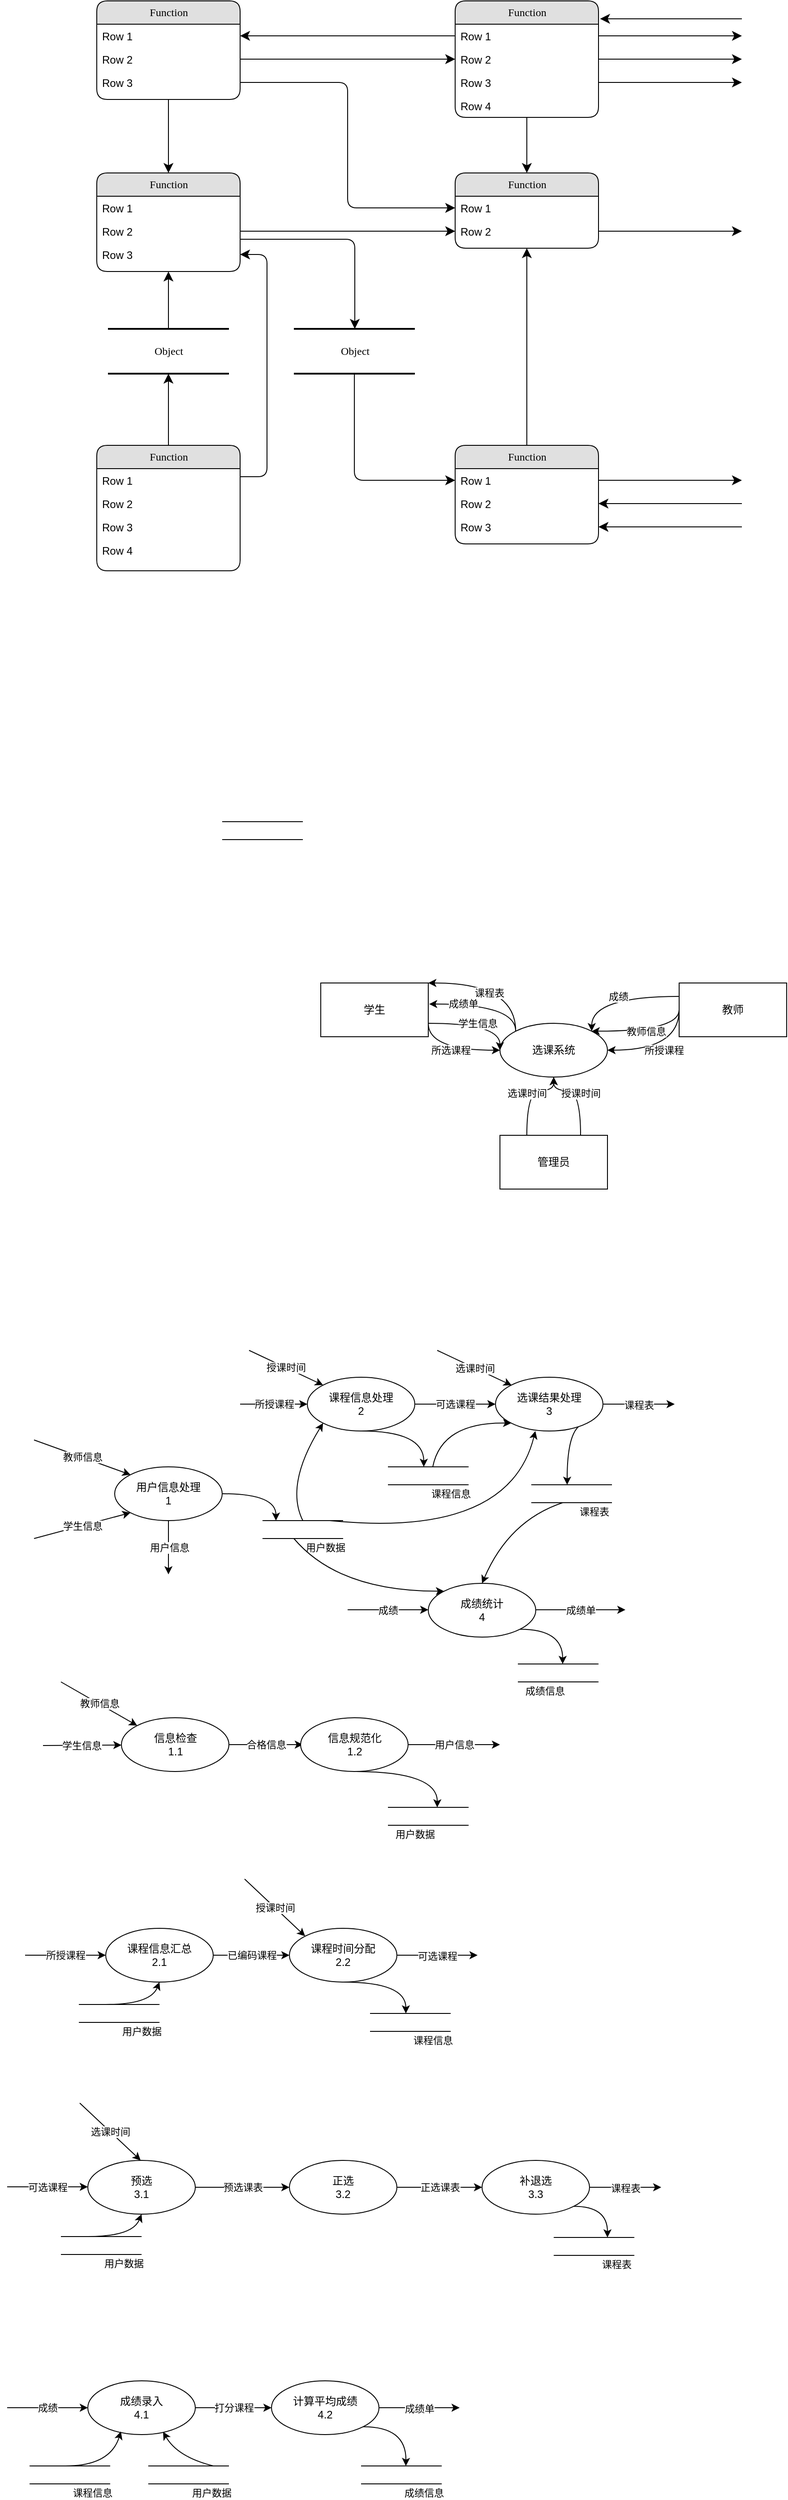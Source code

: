 <mxfile version="21.0.6" type="github">
  <diagram name="Page-1" id="b520641d-4fe3-3701-9064-5fc419738815">
    <mxGraphModel dx="1014" dy="684" grid="1" gridSize="10" guides="1" tooltips="1" connect="1" arrows="1" fold="1" page="1" pageScale="1" pageWidth="1100" pageHeight="850" background="none" math="0" shadow="0">
      <root>
        <mxCell id="0" />
        <mxCell id="1" parent="0" />
        <mxCell id="2debaab0fafb2da2-10" value="Object" style="html=1;rounded=0;shadow=0;comic=0;labelBackgroundColor=none;strokeWidth=2;fontFamily=Verdana;fontSize=12;align=center;shape=mxgraph.ios7ui.horLines;" parent="1" vertex="1">
          <mxGeometry x="172.5" y="440" width="135" height="50" as="geometry" />
        </mxCell>
        <mxCell id="21ea969265ad0168-6" value="Function" style="swimlane;html=1;fontStyle=0;childLayout=stackLayout;horizontal=1;startSize=26;fillColor=#e0e0e0;horizontalStack=0;resizeParent=1;resizeLast=0;collapsible=1;marginBottom=0;swimlaneFillColor=#ffffff;align=center;rounded=1;shadow=0;comic=0;labelBackgroundColor=none;strokeWidth=1;fontFamily=Verdana;fontSize=12" parent="1" vertex="1">
          <mxGeometry x="160" y="74" width="160" height="110" as="geometry" />
        </mxCell>
        <mxCell id="21ea969265ad0168-7" value="Row 1" style="text;html=1;strokeColor=none;fillColor=none;spacingLeft=4;spacingRight=4;whiteSpace=wrap;overflow=hidden;rotatable=0;points=[[0,0.5],[1,0.5]];portConstraint=eastwest;" parent="21ea969265ad0168-6" vertex="1">
          <mxGeometry y="26" width="160" height="26" as="geometry" />
        </mxCell>
        <mxCell id="21ea969265ad0168-8" value="Row 2" style="text;html=1;strokeColor=none;fillColor=none;spacingLeft=4;spacingRight=4;whiteSpace=wrap;overflow=hidden;rotatable=0;points=[[0,0.5],[1,0.5]];portConstraint=eastwest;" parent="21ea969265ad0168-6" vertex="1">
          <mxGeometry y="52" width="160" height="26" as="geometry" />
        </mxCell>
        <mxCell id="21ea969265ad0168-9" value="Row 3" style="text;html=1;strokeColor=none;fillColor=none;spacingLeft=4;spacingRight=4;whiteSpace=wrap;overflow=hidden;rotatable=0;points=[[0,0.5],[1,0.5]];portConstraint=eastwest;" parent="21ea969265ad0168-6" vertex="1">
          <mxGeometry y="78" width="160" height="26" as="geometry" />
        </mxCell>
        <mxCell id="21ea969265ad0168-10" value="Function" style="swimlane;html=1;fontStyle=0;childLayout=stackLayout;horizontal=1;startSize=26;fillColor=#e0e0e0;horizontalStack=0;resizeParent=1;resizeLast=0;collapsible=1;marginBottom=0;swimlaneFillColor=#ffffff;align=center;rounded=1;shadow=0;comic=0;labelBackgroundColor=none;strokeWidth=1;fontFamily=Verdana;fontSize=12" parent="1" vertex="1">
          <mxGeometry x="560" y="74" width="160" height="130" as="geometry" />
        </mxCell>
        <mxCell id="21ea969265ad0168-11" value="Row 1" style="text;html=1;strokeColor=none;fillColor=none;spacingLeft=4;spacingRight=4;whiteSpace=wrap;overflow=hidden;rotatable=0;points=[[0,0.5],[1,0.5]];portConstraint=eastwest;" parent="21ea969265ad0168-10" vertex="1">
          <mxGeometry y="26" width="160" height="26" as="geometry" />
        </mxCell>
        <mxCell id="21ea969265ad0168-12" value="Row 2" style="text;html=1;strokeColor=none;fillColor=none;spacingLeft=4;spacingRight=4;whiteSpace=wrap;overflow=hidden;rotatable=0;points=[[0,0.5],[1,0.5]];portConstraint=eastwest;" parent="21ea969265ad0168-10" vertex="1">
          <mxGeometry y="52" width="160" height="26" as="geometry" />
        </mxCell>
        <mxCell id="21ea969265ad0168-52" value="Row 3" style="text;html=1;strokeColor=none;fillColor=none;spacingLeft=4;spacingRight=4;whiteSpace=wrap;overflow=hidden;rotatable=0;points=[[0,0.5],[1,0.5]];portConstraint=eastwest;" parent="21ea969265ad0168-10" vertex="1">
          <mxGeometry y="78" width="160" height="26" as="geometry" />
        </mxCell>
        <mxCell id="21ea969265ad0168-13" value="Row 4" style="text;html=1;strokeColor=none;fillColor=none;spacingLeft=4;spacingRight=4;whiteSpace=wrap;overflow=hidden;rotatable=0;points=[[0,0.5],[1,0.5]];portConstraint=eastwest;" parent="21ea969265ad0168-10" vertex="1">
          <mxGeometry y="104" width="160" height="26" as="geometry" />
        </mxCell>
        <mxCell id="21ea969265ad0168-14" value="Function" style="swimlane;html=1;fontStyle=0;childLayout=stackLayout;horizontal=1;startSize=26;fillColor=#e0e0e0;horizontalStack=0;resizeParent=1;resizeLast=0;collapsible=1;marginBottom=0;swimlaneFillColor=#ffffff;align=center;rounded=1;shadow=0;comic=0;labelBackgroundColor=none;strokeWidth=1;fontFamily=Verdana;fontSize=12" parent="1" vertex="1">
          <mxGeometry x="160" y="266" width="160" height="110" as="geometry" />
        </mxCell>
        <mxCell id="21ea969265ad0168-15" value="Row 1" style="text;html=1;strokeColor=none;fillColor=none;spacingLeft=4;spacingRight=4;whiteSpace=wrap;overflow=hidden;rotatable=0;points=[[0,0.5],[1,0.5]];portConstraint=eastwest;" parent="21ea969265ad0168-14" vertex="1">
          <mxGeometry y="26" width="160" height="26" as="geometry" />
        </mxCell>
        <mxCell id="21ea969265ad0168-16" value="Row 2" style="text;html=1;strokeColor=none;fillColor=none;spacingLeft=4;spacingRight=4;whiteSpace=wrap;overflow=hidden;rotatable=0;points=[[0,0.5],[1,0.5]];portConstraint=eastwest;" parent="21ea969265ad0168-14" vertex="1">
          <mxGeometry y="52" width="160" height="26" as="geometry" />
        </mxCell>
        <mxCell id="21ea969265ad0168-17" value="Row 3" style="text;html=1;strokeColor=none;fillColor=none;spacingLeft=4;spacingRight=4;whiteSpace=wrap;overflow=hidden;rotatable=0;points=[[0,0.5],[1,0.5]];portConstraint=eastwest;" parent="21ea969265ad0168-14" vertex="1">
          <mxGeometry y="78" width="160" height="26" as="geometry" />
        </mxCell>
        <mxCell id="21ea969265ad0168-18" value="Function" style="swimlane;html=1;fontStyle=0;childLayout=stackLayout;horizontal=1;startSize=26;fillColor=#e0e0e0;horizontalStack=0;resizeParent=1;resizeLast=0;collapsible=1;marginBottom=0;swimlaneFillColor=#ffffff;align=center;rounded=1;shadow=0;comic=0;labelBackgroundColor=none;strokeWidth=1;fontFamily=Verdana;fontSize=12" parent="1" vertex="1">
          <mxGeometry x="160" y="570" width="160" height="140" as="geometry" />
        </mxCell>
        <mxCell id="21ea969265ad0168-19" value="Row 1" style="text;html=1;strokeColor=none;fillColor=none;spacingLeft=4;spacingRight=4;whiteSpace=wrap;overflow=hidden;rotatable=0;points=[[0,0.5],[1,0.5]];portConstraint=eastwest;" parent="21ea969265ad0168-18" vertex="1">
          <mxGeometry y="26" width="160" height="26" as="geometry" />
        </mxCell>
        <mxCell id="21ea969265ad0168-20" value="Row 2" style="text;html=1;strokeColor=none;fillColor=none;spacingLeft=4;spacingRight=4;whiteSpace=wrap;overflow=hidden;rotatable=0;points=[[0,0.5],[1,0.5]];portConstraint=eastwest;" parent="21ea969265ad0168-18" vertex="1">
          <mxGeometry y="52" width="160" height="26" as="geometry" />
        </mxCell>
        <mxCell id="21ea969265ad0168-51" value="Row 3" style="text;html=1;strokeColor=none;fillColor=none;spacingLeft=4;spacingRight=4;whiteSpace=wrap;overflow=hidden;rotatable=0;points=[[0,0.5],[1,0.5]];portConstraint=eastwest;" parent="21ea969265ad0168-18" vertex="1">
          <mxGeometry y="78" width="160" height="26" as="geometry" />
        </mxCell>
        <mxCell id="21ea969265ad0168-21" value="Row 4" style="text;html=1;strokeColor=none;fillColor=none;spacingLeft=4;spacingRight=4;whiteSpace=wrap;overflow=hidden;rotatable=0;points=[[0,0.5],[1,0.5]];portConstraint=eastwest;" parent="21ea969265ad0168-18" vertex="1">
          <mxGeometry y="104" width="160" height="26" as="geometry" />
        </mxCell>
        <mxCell id="21ea969265ad0168-22" value="Function" style="swimlane;html=1;fontStyle=0;childLayout=stackLayout;horizontal=1;startSize=26;fillColor=#e0e0e0;horizontalStack=0;resizeParent=1;resizeLast=0;collapsible=1;marginBottom=0;swimlaneFillColor=#ffffff;align=center;rounded=1;shadow=0;comic=0;labelBackgroundColor=none;strokeWidth=1;fontFamily=Verdana;fontSize=12" parent="1" vertex="1">
          <mxGeometry x="560" y="266" width="160" height="84" as="geometry" />
        </mxCell>
        <mxCell id="21ea969265ad0168-23" value="Row 1" style="text;html=1;strokeColor=none;fillColor=none;spacingLeft=4;spacingRight=4;whiteSpace=wrap;overflow=hidden;rotatable=0;points=[[0,0.5],[1,0.5]];portConstraint=eastwest;" parent="21ea969265ad0168-22" vertex="1">
          <mxGeometry y="26" width="160" height="26" as="geometry" />
        </mxCell>
        <mxCell id="21ea969265ad0168-24" value="Row 2" style="text;html=1;strokeColor=none;fillColor=none;spacingLeft=4;spacingRight=4;whiteSpace=wrap;overflow=hidden;rotatable=0;points=[[0,0.5],[1,0.5]];portConstraint=eastwest;" parent="21ea969265ad0168-22" vertex="1">
          <mxGeometry y="52" width="160" height="26" as="geometry" />
        </mxCell>
        <mxCell id="21ea969265ad0168-26" value="Function" style="swimlane;html=1;fontStyle=0;childLayout=stackLayout;horizontal=1;startSize=26;fillColor=#e0e0e0;horizontalStack=0;resizeParent=1;resizeLast=0;collapsible=1;marginBottom=0;swimlaneFillColor=#ffffff;align=center;rounded=1;shadow=0;comic=0;labelBackgroundColor=none;strokeWidth=1;fontFamily=Verdana;fontSize=12" parent="1" vertex="1">
          <mxGeometry x="560" y="570" width="160" height="110" as="geometry" />
        </mxCell>
        <mxCell id="21ea969265ad0168-27" value="Row 1" style="text;html=1;strokeColor=none;fillColor=none;spacingLeft=4;spacingRight=4;whiteSpace=wrap;overflow=hidden;rotatable=0;points=[[0,0.5],[1,0.5]];portConstraint=eastwest;" parent="21ea969265ad0168-26" vertex="1">
          <mxGeometry y="26" width="160" height="26" as="geometry" />
        </mxCell>
        <mxCell id="21ea969265ad0168-28" value="Row 2" style="text;html=1;strokeColor=none;fillColor=none;spacingLeft=4;spacingRight=4;whiteSpace=wrap;overflow=hidden;rotatable=0;points=[[0,0.5],[1,0.5]];portConstraint=eastwest;" parent="21ea969265ad0168-26" vertex="1">
          <mxGeometry y="52" width="160" height="26" as="geometry" />
        </mxCell>
        <mxCell id="21ea969265ad0168-29" value="Row 3" style="text;html=1;strokeColor=none;fillColor=none;spacingLeft=4;spacingRight=4;whiteSpace=wrap;overflow=hidden;rotatable=0;points=[[0,0.5],[1,0.5]];portConstraint=eastwest;" parent="21ea969265ad0168-26" vertex="1">
          <mxGeometry y="78" width="160" height="26" as="geometry" />
        </mxCell>
        <mxCell id="21ea969265ad0168-30" value="Object" style="html=1;rounded=0;shadow=0;comic=0;labelBackgroundColor=none;strokeWidth=2;fontFamily=Verdana;fontSize=12;align=center;shape=mxgraph.ios7ui.horLines;" parent="1" vertex="1">
          <mxGeometry x="380" y="440" width="135" height="50" as="geometry" />
        </mxCell>
        <mxCell id="21ea969265ad0168-31" style="edgeStyle=none;html=1;labelBackgroundColor=none;startFill=0;startSize=8;endFill=1;endSize=8;fontFamily=Verdana;fontSize=12;" parent="1" source="21ea969265ad0168-18" target="2debaab0fafb2da2-10" edge="1">
          <mxGeometry relative="1" as="geometry" />
        </mxCell>
        <mxCell id="21ea969265ad0168-32" style="edgeStyle=none;html=1;labelBackgroundColor=none;startFill=0;startSize=8;endFill=1;endSize=8;fontFamily=Verdana;fontSize=12;" parent="1" source="2debaab0fafb2da2-10" target="21ea969265ad0168-14" edge="1">
          <mxGeometry relative="1" as="geometry" />
        </mxCell>
        <mxCell id="21ea969265ad0168-33" style="edgeStyle=orthogonalEdgeStyle;html=1;labelBackgroundColor=none;startFill=0;startSize=8;endFill=1;endSize=8;fontFamily=Verdana;fontSize=12;exitX=1;exitY=0.25;entryX=1;entryY=0.5;" parent="1" source="21ea969265ad0168-18" target="21ea969265ad0168-17" edge="1">
          <mxGeometry relative="1" as="geometry">
            <Array as="points">
              <mxPoint x="350" y="605" />
              <mxPoint x="350" y="357" />
            </Array>
          </mxGeometry>
        </mxCell>
        <mxCell id="21ea969265ad0168-34" value="" style="edgeStyle=orthogonalEdgeStyle;html=1;labelBackgroundColor=none;startFill=0;startSize=8;endFill=1;endSize=8;fontFamily=Verdana;fontSize=12;" parent="1" source="21ea969265ad0168-30" target="21ea969265ad0168-27" edge="1">
          <mxGeometry x="-0.134" y="32" relative="1" as="geometry">
            <mxPoint as="offset" />
          </mxGeometry>
        </mxCell>
        <mxCell id="21ea969265ad0168-35" style="edgeStyle=orthogonalEdgeStyle;html=1;labelBackgroundColor=none;startFill=0;startSize=8;endFill=1;endSize=8;fontFamily=Verdana;fontSize=12;" parent="1" source="21ea969265ad0168-14" target="21ea969265ad0168-30" edge="1">
          <mxGeometry relative="1" as="geometry">
            <Array as="points">
              <mxPoint x="448" y="340" />
            </Array>
          </mxGeometry>
        </mxCell>
        <mxCell id="21ea969265ad0168-36" style="edgeStyle=orthogonalEdgeStyle;html=1;labelBackgroundColor=none;startFill=0;startSize=8;endFill=1;endSize=8;fontFamily=Verdana;fontSize=12;" parent="1" source="21ea969265ad0168-6" target="21ea969265ad0168-14" edge="1">
          <mxGeometry relative="1" as="geometry" />
        </mxCell>
        <mxCell id="21ea969265ad0168-37" style="edgeStyle=orthogonalEdgeStyle;html=1;labelBackgroundColor=none;startFill=0;startSize=8;endFill=1;endSize=8;fontFamily=Verdana;fontSize=12;" parent="1" source="21ea969265ad0168-26" target="21ea969265ad0168-22" edge="1">
          <mxGeometry relative="1" as="geometry" />
        </mxCell>
        <mxCell id="21ea969265ad0168-38" style="edgeStyle=orthogonalEdgeStyle;html=1;labelBackgroundColor=none;startFill=0;startSize=8;endFill=1;endSize=8;fontFamily=Verdana;fontSize=12;" parent="1" source="21ea969265ad0168-10" target="21ea969265ad0168-22" edge="1">
          <mxGeometry relative="1" as="geometry" />
        </mxCell>
        <mxCell id="21ea969265ad0168-39" style="edgeStyle=orthogonalEdgeStyle;html=1;entryX=0;entryY=0.5;labelBackgroundColor=none;startFill=0;startSize=8;endFill=1;endSize=8;fontFamily=Verdana;fontSize=12;exitX=1;exitY=0.5;" parent="1" source="21ea969265ad0168-8" target="21ea969265ad0168-12" edge="1">
          <mxGeometry relative="1" as="geometry">
            <Array as="points" />
          </mxGeometry>
        </mxCell>
        <mxCell id="21ea969265ad0168-40" style="edgeStyle=orthogonalEdgeStyle;html=1;exitX=0;exitY=0.5;entryX=1;entryY=0.5;labelBackgroundColor=none;startFill=0;startSize=8;endFill=1;endSize=8;fontFamily=Verdana;fontSize=12;" parent="1" source="21ea969265ad0168-11" target="21ea969265ad0168-7" edge="1">
          <mxGeometry relative="1" as="geometry" />
        </mxCell>
        <mxCell id="21ea969265ad0168-41" style="edgeStyle=orthogonalEdgeStyle;html=1;exitX=1;exitY=0.5;entryX=0;entryY=0.5;labelBackgroundColor=none;startFill=0;startSize=8;endFill=1;endSize=8;fontFamily=Verdana;fontSize=12;" parent="1" source="21ea969265ad0168-9" target="21ea969265ad0168-23" edge="1">
          <mxGeometry relative="1" as="geometry" />
        </mxCell>
        <mxCell id="21ea969265ad0168-42" style="edgeStyle=orthogonalEdgeStyle;html=1;exitX=1;exitY=0.5;entryX=0;entryY=0.5;labelBackgroundColor=none;startFill=0;startSize=8;endFill=1;endSize=8;fontFamily=Verdana;fontSize=12;" parent="1" source="21ea969265ad0168-16" target="21ea969265ad0168-24" edge="1">
          <mxGeometry relative="1" as="geometry">
            <Array as="points" />
          </mxGeometry>
        </mxCell>
        <mxCell id="21ea969265ad0168-43" style="edgeStyle=orthogonalEdgeStyle;html=1;labelBackgroundColor=none;startFill=0;startSize=8;endFill=1;endSize=8;fontFamily=Verdana;fontSize=12;" parent="1" source="21ea969265ad0168-24" edge="1">
          <mxGeometry relative="1" as="geometry">
            <mxPoint x="880" y="331" as="targetPoint" />
          </mxGeometry>
        </mxCell>
        <mxCell id="21ea969265ad0168-44" style="edgeStyle=orthogonalEdgeStyle;html=1;exitX=1;exitY=0.5;labelBackgroundColor=none;startFill=0;startSize=8;endFill=1;endSize=8;fontFamily=Verdana;fontSize=12;" parent="1" source="21ea969265ad0168-27" edge="1">
          <mxGeometry relative="1" as="geometry">
            <mxPoint x="880" y="609" as="targetPoint" />
          </mxGeometry>
        </mxCell>
        <mxCell id="21ea969265ad0168-45" style="edgeStyle=orthogonalEdgeStyle;html=1;labelBackgroundColor=none;startFill=0;startSize=8;endFill=1;endSize=8;fontFamily=Verdana;fontSize=12;entryX=1;entryY=0.5;" parent="1" target="21ea969265ad0168-28" edge="1">
          <mxGeometry relative="1" as="geometry">
            <mxPoint x="890" y="619" as="targetPoint" />
            <mxPoint x="880" y="635" as="sourcePoint" />
            <Array as="points">
              <mxPoint x="880" y="635" />
            </Array>
          </mxGeometry>
        </mxCell>
        <mxCell id="21ea969265ad0168-46" style="edgeStyle=orthogonalEdgeStyle;html=1;labelBackgroundColor=none;startFill=0;startSize=8;endFill=1;endSize=8;fontFamily=Verdana;fontSize=12;entryX=1;entryY=0.5;" parent="1" target="21ea969265ad0168-29" edge="1">
          <mxGeometry relative="1" as="geometry">
            <mxPoint x="730.19" y="645.095" as="targetPoint" />
            <mxPoint x="880" y="661" as="sourcePoint" />
            <Array as="points">
              <mxPoint x="800" y="661" />
              <mxPoint x="800" y="661" />
            </Array>
          </mxGeometry>
        </mxCell>
        <mxCell id="21ea969265ad0168-47" style="edgeStyle=orthogonalEdgeStyle;html=1;exitX=1;exitY=0.5;labelBackgroundColor=none;startFill=0;startSize=8;endFill=1;endSize=8;fontFamily=Verdana;fontSize=12;" parent="1" source="21ea969265ad0168-11" edge="1">
          <mxGeometry relative="1" as="geometry">
            <mxPoint x="880" y="113" as="targetPoint" />
          </mxGeometry>
        </mxCell>
        <mxCell id="21ea969265ad0168-48" style="edgeStyle=orthogonalEdgeStyle;html=1;exitX=1;exitY=0.5;labelBackgroundColor=none;startFill=0;startSize=8;endFill=1;endSize=8;fontFamily=Verdana;fontSize=12;" parent="1" source="21ea969265ad0168-12" edge="1">
          <mxGeometry relative="1" as="geometry">
            <mxPoint x="880" y="139" as="targetPoint" />
          </mxGeometry>
        </mxCell>
        <mxCell id="21ea969265ad0168-49" style="edgeStyle=orthogonalEdgeStyle;html=1;exitX=1;exitY=0.5;labelBackgroundColor=none;startFill=0;startSize=8;endFill=1;endSize=8;fontFamily=Verdana;fontSize=12;" parent="1" source="21ea969265ad0168-52" edge="1">
          <mxGeometry relative="1" as="geometry">
            <mxPoint x="880" y="165" as="targetPoint" />
            <Array as="points" />
          </mxGeometry>
        </mxCell>
        <mxCell id="21ea969265ad0168-50" style="edgeStyle=elbowEdgeStyle;html=1;labelBackgroundColor=none;startFill=0;startSize=8;endFill=1;endSize=8;fontFamily=Verdana;fontSize=12;elbow=vertical;entryX=1.011;entryY=0.152;entryPerimeter=0;" parent="1" target="21ea969265ad0168-10" edge="1">
          <mxGeometry relative="1" as="geometry">
            <mxPoint x="740" y="89" as="targetPoint" />
            <mxPoint x="880" y="94" as="sourcePoint" />
            <Array as="points">
              <mxPoint x="810" y="94" />
            </Array>
          </mxGeometry>
        </mxCell>
        <mxCell id="RnXoLSFv5eLRuYZo5d7v-13" style="edgeStyle=orthogonalEdgeStyle;orthogonalLoop=1;jettySize=auto;html=1;exitX=0;exitY=0;exitDx=0;exitDy=0;entryX=1.008;entryY=0.392;entryDx=0;entryDy=0;entryPerimeter=0;curved=1;" parent="1" source="RnXoLSFv5eLRuYZo5d7v-1" target="RnXoLSFv5eLRuYZo5d7v-2" edge="1">
          <mxGeometry relative="1" as="geometry">
            <Array as="points">
              <mxPoint x="628" y="1194" />
            </Array>
          </mxGeometry>
        </mxCell>
        <mxCell id="RnXoLSFv5eLRuYZo5d7v-17" value="成绩单" style="edgeLabel;html=1;align=center;verticalAlign=middle;resizable=0;points=[];" parent="RnXoLSFv5eLRuYZo5d7v-13" vertex="1" connectable="0">
          <mxGeometry x="0.401" y="-1" relative="1" as="geometry">
            <mxPoint as="offset" />
          </mxGeometry>
        </mxCell>
        <mxCell id="RnXoLSFv5eLRuYZo5d7v-14" value="成绩" style="edgeStyle=orthogonalEdgeStyle;orthogonalLoop=1;jettySize=auto;html=1;exitX=0;exitY=0.25;exitDx=0;exitDy=0;entryX=1;entryY=0;entryDx=0;entryDy=0;curved=1;" parent="1" source="RnXoLSFv5eLRuYZo5d7v-6" target="RnXoLSFv5eLRuYZo5d7v-1" edge="1">
          <mxGeometry relative="1" as="geometry">
            <Array as="points">
              <mxPoint x="712" y="1185" />
            </Array>
          </mxGeometry>
        </mxCell>
        <mxCell id="RnXoLSFv5eLRuYZo5d7v-18" style="edgeStyle=orthogonalEdgeStyle;orthogonalLoop=1;jettySize=auto;html=1;exitX=0;exitY=0;exitDx=0;exitDy=0;entryX=1;entryY=0;entryDx=0;entryDy=0;curved=1;" parent="1" source="RnXoLSFv5eLRuYZo5d7v-1" target="RnXoLSFv5eLRuYZo5d7v-2" edge="1">
          <mxGeometry relative="1" as="geometry">
            <Array as="points">
              <mxPoint x="628" y="1170" />
            </Array>
          </mxGeometry>
        </mxCell>
        <mxCell id="RnXoLSFv5eLRuYZo5d7v-19" value="课程表" style="edgeLabel;html=1;align=center;verticalAlign=middle;resizable=0;points=[];" parent="RnXoLSFv5eLRuYZo5d7v-18" vertex="1" connectable="0">
          <mxGeometry x="0.102" y="11" relative="1" as="geometry">
            <mxPoint as="offset" />
          </mxGeometry>
        </mxCell>
        <mxCell id="RnXoLSFv5eLRuYZo5d7v-1" value="选课系统" style="ellipse;whiteSpace=wrap;html=1;" parent="1" vertex="1">
          <mxGeometry x="610" y="1215" width="120" height="60" as="geometry" />
        </mxCell>
        <mxCell id="RnXoLSFv5eLRuYZo5d7v-11" value="所选课程" style="edgeStyle=orthogonalEdgeStyle;orthogonalLoop=1;jettySize=auto;html=1;exitX=1;exitY=0.75;exitDx=0;exitDy=0;entryX=0;entryY=0.5;entryDx=0;entryDy=0;curved=1;" parent="1" source="RnXoLSFv5eLRuYZo5d7v-2" target="RnXoLSFv5eLRuYZo5d7v-1" edge="1">
          <mxGeometry relative="1" as="geometry">
            <Array as="points">
              <mxPoint x="530" y="1245" />
            </Array>
          </mxGeometry>
        </mxCell>
        <mxCell id="0xy0WFjJkQ7r5krrQNsm-23" value="学生信息" style="edgeStyle=orthogonalEdgeStyle;orthogonalLoop=1;jettySize=auto;html=1;exitX=1;exitY=0.75;exitDx=0;exitDy=0;entryX=0;entryY=0.5;entryDx=0;entryDy=0;curved=1;" edge="1" parent="1" source="RnXoLSFv5eLRuYZo5d7v-2" target="RnXoLSFv5eLRuYZo5d7v-1">
          <mxGeometry relative="1" as="geometry">
            <Array as="points">
              <mxPoint x="610" y="1215" />
            </Array>
          </mxGeometry>
        </mxCell>
        <mxCell id="RnXoLSFv5eLRuYZo5d7v-2" value="学生" style="rounded=0;whiteSpace=wrap;html=1;" parent="1" vertex="1">
          <mxGeometry x="410" y="1170" width="120" height="60" as="geometry" />
        </mxCell>
        <mxCell id="RnXoLSFv5eLRuYZo5d7v-5" value="" style="group" parent="1" vertex="1" connectable="0">
          <mxGeometry x="300" y="990" width="90" height="20" as="geometry" />
        </mxCell>
        <mxCell id="RnXoLSFv5eLRuYZo5d7v-3" value="" style="endArrow=none;html=1;rounded=0;" parent="RnXoLSFv5eLRuYZo5d7v-5" edge="1">
          <mxGeometry width="50" height="50" relative="1" as="geometry">
            <mxPoint y="20" as="sourcePoint" />
            <mxPoint x="90" y="20" as="targetPoint" />
          </mxGeometry>
        </mxCell>
        <mxCell id="RnXoLSFv5eLRuYZo5d7v-4" value="" style="endArrow=none;html=1;rounded=0;" parent="RnXoLSFv5eLRuYZo5d7v-5" edge="1">
          <mxGeometry width="50" height="50" relative="1" as="geometry">
            <mxPoint as="sourcePoint" />
            <mxPoint x="90" as="targetPoint" />
          </mxGeometry>
        </mxCell>
        <mxCell id="RnXoLSFv5eLRuYZo5d7v-15" value="所授课程" style="edgeStyle=orthogonalEdgeStyle;orthogonalLoop=1;jettySize=auto;html=1;exitX=0;exitY=0.5;exitDx=0;exitDy=0;entryX=1;entryY=0.5;entryDx=0;entryDy=0;curved=1;" parent="1" source="RnXoLSFv5eLRuYZo5d7v-6" target="RnXoLSFv5eLRuYZo5d7v-1" edge="1">
          <mxGeometry relative="1" as="geometry">
            <Array as="points">
              <mxPoint x="810" y="1245" />
            </Array>
          </mxGeometry>
        </mxCell>
        <mxCell id="0xy0WFjJkQ7r5krrQNsm-25" value="教师信息" style="edgeStyle=orthogonalEdgeStyle;orthogonalLoop=1;jettySize=auto;html=1;exitX=0;exitY=0.5;exitDx=0;exitDy=0;entryX=1;entryY=0;entryDx=0;entryDy=0;curved=1;" edge="1" parent="1" source="RnXoLSFv5eLRuYZo5d7v-6" target="RnXoLSFv5eLRuYZo5d7v-1">
          <mxGeometry relative="1" as="geometry">
            <Array as="points">
              <mxPoint x="810" y="1224" />
            </Array>
          </mxGeometry>
        </mxCell>
        <mxCell id="RnXoLSFv5eLRuYZo5d7v-6" value="教师" style="rounded=0;whiteSpace=wrap;html=1;" parent="1" vertex="1">
          <mxGeometry x="810" y="1170" width="120" height="60" as="geometry" />
        </mxCell>
        <mxCell id="RnXoLSFv5eLRuYZo5d7v-21" value="选课时间" style="edgeStyle=orthogonalEdgeStyle;orthogonalLoop=1;jettySize=auto;html=1;exitX=0.25;exitY=0;exitDx=0;exitDy=0;entryX=0.5;entryY=1;entryDx=0;entryDy=0;curved=1;" parent="1" source="RnXoLSFv5eLRuYZo5d7v-7" target="RnXoLSFv5eLRuYZo5d7v-1" edge="1">
          <mxGeometry relative="1" as="geometry">
            <mxPoint x="640" y="1300" as="targetPoint" />
            <Array as="points">
              <mxPoint x="640" y="1290" />
              <mxPoint x="670" y="1290" />
            </Array>
          </mxGeometry>
        </mxCell>
        <mxCell id="RnXoLSFv5eLRuYZo5d7v-22" value="授课时间" style="edgeStyle=orthogonalEdgeStyle;orthogonalLoop=1;jettySize=auto;html=1;exitX=0.75;exitY=0;exitDx=0;exitDy=0;curved=1;entryX=0.5;entryY=1;entryDx=0;entryDy=0;" parent="1" source="RnXoLSFv5eLRuYZo5d7v-7" target="RnXoLSFv5eLRuYZo5d7v-1" edge="1">
          <mxGeometry relative="1" as="geometry">
            <mxPoint x="670" y="1280" as="targetPoint" />
            <Array as="points">
              <mxPoint x="700" y="1290" />
              <mxPoint x="670" y="1290" />
            </Array>
          </mxGeometry>
        </mxCell>
        <mxCell id="RnXoLSFv5eLRuYZo5d7v-7" value="管理员" style="rounded=0;whiteSpace=wrap;html=1;" parent="1" vertex="1">
          <mxGeometry x="610" y="1340" width="120" height="60" as="geometry" />
        </mxCell>
        <mxCell id="RnXoLSFv5eLRuYZo5d7v-30" value="可选课程" style="edgeStyle=orthogonalEdgeStyle;rounded=0;orthogonalLoop=1;jettySize=auto;html=1;exitX=1;exitY=0.5;exitDx=0;exitDy=0;entryX=0;entryY=0.5;entryDx=0;entryDy=0;" parent="1" source="RnXoLSFv5eLRuYZo5d7v-24" target="RnXoLSFv5eLRuYZo5d7v-26" edge="1">
          <mxGeometry relative="1" as="geometry" />
        </mxCell>
        <mxCell id="RnXoLSFv5eLRuYZo5d7v-42" style="edgeStyle=orthogonalEdgeStyle;orthogonalLoop=1;jettySize=auto;html=1;exitX=0.5;exitY=1;exitDx=0;exitDy=0;curved=1;" parent="1" source="RnXoLSFv5eLRuYZo5d7v-24" edge="1">
          <mxGeometry relative="1" as="geometry">
            <mxPoint x="525" y="1710" as="targetPoint" />
            <Array as="points">
              <mxPoint x="525" y="1670" />
            </Array>
          </mxGeometry>
        </mxCell>
        <mxCell id="RnXoLSFv5eLRuYZo5d7v-24" value="课程信息处理&lt;br&gt;2" style="ellipse;whiteSpace=wrap;html=1;" parent="1" vertex="1">
          <mxGeometry x="395" y="1610" width="120" height="60" as="geometry" />
        </mxCell>
        <mxCell id="RnXoLSFv5eLRuYZo5d7v-35" value="课程表" style="edgeStyle=orthogonalEdgeStyle;rounded=0;orthogonalLoop=1;jettySize=auto;html=1;exitX=1;exitY=0.5;exitDx=0;exitDy=0;" parent="1" source="RnXoLSFv5eLRuYZo5d7v-26" edge="1">
          <mxGeometry relative="1" as="geometry">
            <mxPoint x="805" y="1640" as="targetPoint" />
          </mxGeometry>
        </mxCell>
        <mxCell id="RnXoLSFv5eLRuYZo5d7v-45" style="edgeStyle=orthogonalEdgeStyle;orthogonalLoop=1;jettySize=auto;html=1;exitX=1;exitY=1;exitDx=0;exitDy=0;curved=1;" parent="1" source="RnXoLSFv5eLRuYZo5d7v-26" edge="1">
          <mxGeometry relative="1" as="geometry">
            <mxPoint x="685" y="1730" as="targetPoint" />
            <Array as="points">
              <mxPoint x="685" y="1661" />
            </Array>
          </mxGeometry>
        </mxCell>
        <mxCell id="RnXoLSFv5eLRuYZo5d7v-26" value="选课结果处理&lt;br&gt;3" style="ellipse;whiteSpace=wrap;html=1;" parent="1" vertex="1">
          <mxGeometry x="605" y="1610" width="120" height="60" as="geometry" />
        </mxCell>
        <mxCell id="RnXoLSFv5eLRuYZo5d7v-61" style="edgeStyle=orthogonalEdgeStyle;orthogonalLoop=1;jettySize=auto;html=1;exitX=1;exitY=1;exitDx=0;exitDy=0;curved=1;" parent="1" source="RnXoLSFv5eLRuYZo5d7v-27" edge="1">
          <mxGeometry relative="1" as="geometry">
            <mxPoint x="680" y="1930" as="targetPoint" />
            <Array as="points">
              <mxPoint x="680" y="1891" />
              <mxPoint x="680" y="1930" />
            </Array>
          </mxGeometry>
        </mxCell>
        <mxCell id="RnXoLSFv5eLRuYZo5d7v-27" value="成绩统计&lt;br&gt;4" style="ellipse;whiteSpace=wrap;html=1;" parent="1" vertex="1">
          <mxGeometry x="530" y="1840" width="120" height="60" as="geometry" />
        </mxCell>
        <mxCell id="RnXoLSFv5eLRuYZo5d7v-57" value="成绩单" style="edgeStyle=orthogonalEdgeStyle;rounded=0;orthogonalLoop=1;jettySize=auto;html=1;exitX=1;exitY=0.5;exitDx=0;exitDy=0;" parent="1" edge="1">
          <mxGeometry relative="1" as="geometry">
            <mxPoint x="750" y="1869.5" as="targetPoint" />
            <mxPoint x="650" y="1869.5" as="sourcePoint" />
          </mxGeometry>
        </mxCell>
        <mxCell id="RnXoLSFv5eLRuYZo5d7v-29" value="所授课程" style="endArrow=classic;html=1;rounded=0;entryX=0;entryY=0.5;entryDx=0;entryDy=0;" parent="1" target="RnXoLSFv5eLRuYZo5d7v-24" edge="1">
          <mxGeometry width="50" height="50" relative="1" as="geometry">
            <mxPoint x="320" y="1640" as="sourcePoint" />
            <mxPoint x="350" y="1560" as="targetPoint" />
          </mxGeometry>
        </mxCell>
        <mxCell id="RnXoLSFv5eLRuYZo5d7v-32" value="" style="group" parent="1" vertex="1" connectable="0">
          <mxGeometry x="485" y="1710" width="90" height="20" as="geometry" />
        </mxCell>
        <mxCell id="RnXoLSFv5eLRuYZo5d7v-33" value="" style="endArrow=none;html=1;rounded=0;" parent="RnXoLSFv5eLRuYZo5d7v-32" edge="1">
          <mxGeometry width="50" height="50" relative="1" as="geometry">
            <mxPoint y="20" as="sourcePoint" />
            <mxPoint x="90" y="20" as="targetPoint" />
          </mxGeometry>
        </mxCell>
        <mxCell id="RnXoLSFv5eLRuYZo5d7v-43" value="课程信息" style="edgeLabel;html=1;align=center;verticalAlign=middle;resizable=0;points=[];" parent="RnXoLSFv5eLRuYZo5d7v-33" vertex="1" connectable="0">
          <mxGeometry x="0.333" y="3" relative="1" as="geometry">
            <mxPoint x="10" y="13" as="offset" />
          </mxGeometry>
        </mxCell>
        <mxCell id="RnXoLSFv5eLRuYZo5d7v-34" value="" style="endArrow=none;html=1;rounded=0;" parent="RnXoLSFv5eLRuYZo5d7v-32" edge="1">
          <mxGeometry width="50" height="50" relative="1" as="geometry">
            <mxPoint as="sourcePoint" />
            <mxPoint x="90" as="targetPoint" />
          </mxGeometry>
        </mxCell>
        <mxCell id="RnXoLSFv5eLRuYZo5d7v-36" value="" style="group" parent="1" vertex="1" connectable="0">
          <mxGeometry x="630" y="1930" width="90" height="20" as="geometry" />
        </mxCell>
        <mxCell id="RnXoLSFv5eLRuYZo5d7v-37" value="成绩信息" style="endArrow=none;html=1;rounded=0;" parent="RnXoLSFv5eLRuYZo5d7v-36" edge="1">
          <mxGeometry x="-0.333" y="-10" width="50" height="50" relative="1" as="geometry">
            <mxPoint y="20" as="sourcePoint" />
            <mxPoint x="90" y="20" as="targetPoint" />
            <mxPoint as="offset" />
          </mxGeometry>
        </mxCell>
        <mxCell id="RnXoLSFv5eLRuYZo5d7v-38" value="" style="endArrow=none;html=1;rounded=0;" parent="RnXoLSFv5eLRuYZo5d7v-36" edge="1">
          <mxGeometry width="50" height="50" relative="1" as="geometry">
            <mxPoint as="sourcePoint" />
            <mxPoint x="90" as="targetPoint" />
            <Array as="points">
              <mxPoint x="55" />
            </Array>
          </mxGeometry>
        </mxCell>
        <mxCell id="RnXoLSFv5eLRuYZo5d7v-44" value="" style="curved=1;endArrow=classic;html=1;rounded=0;entryX=0;entryY=1;entryDx=0;entryDy=0;" parent="1" target="RnXoLSFv5eLRuYZo5d7v-26" edge="1">
          <mxGeometry width="50" height="50" relative="1" as="geometry">
            <mxPoint x="535" y="1710" as="sourcePoint" />
            <mxPoint x="585" y="1660" as="targetPoint" />
            <Array as="points">
              <mxPoint x="545" y="1660" />
            </Array>
          </mxGeometry>
        </mxCell>
        <mxCell id="RnXoLSFv5eLRuYZo5d7v-48" value="" style="group" parent="1" vertex="1" connectable="0">
          <mxGeometry x="645" y="1730" width="90" height="20" as="geometry" />
        </mxCell>
        <mxCell id="RnXoLSFv5eLRuYZo5d7v-49" value="" style="endArrow=none;html=1;rounded=0;" parent="RnXoLSFv5eLRuYZo5d7v-48" edge="1">
          <mxGeometry width="50" height="50" relative="1" as="geometry">
            <mxPoint y="20" as="sourcePoint" />
            <mxPoint x="90" y="20" as="targetPoint" />
          </mxGeometry>
        </mxCell>
        <mxCell id="RnXoLSFv5eLRuYZo5d7v-53" value="课程表" style="edgeLabel;html=1;align=center;verticalAlign=middle;resizable=0;points=[];" parent="RnXoLSFv5eLRuYZo5d7v-49" vertex="1" connectable="0">
          <mxGeometry x="0.756" y="2" relative="1" as="geometry">
            <mxPoint x="-9" y="12" as="offset" />
          </mxGeometry>
        </mxCell>
        <mxCell id="RnXoLSFv5eLRuYZo5d7v-50" value="" style="endArrow=none;html=1;rounded=0;" parent="RnXoLSFv5eLRuYZo5d7v-48" edge="1">
          <mxGeometry width="50" height="50" relative="1" as="geometry">
            <mxPoint as="sourcePoint" />
            <mxPoint x="90" as="targetPoint" />
          </mxGeometry>
        </mxCell>
        <mxCell id="RnXoLSFv5eLRuYZo5d7v-54" value="成绩" style="endArrow=classic;html=1;rounded=0;entryX=0;entryY=0.5;entryDx=0;entryDy=0;" parent="1" edge="1">
          <mxGeometry width="50" height="50" relative="1" as="geometry">
            <mxPoint x="440" y="1869.5" as="sourcePoint" />
            <mxPoint x="530" y="1869.5" as="targetPoint" />
            <Array as="points">
              <mxPoint x="490" y="1869.5" />
            </Array>
          </mxGeometry>
        </mxCell>
        <mxCell id="RnXoLSFv5eLRuYZo5d7v-55" value="" style="curved=1;endArrow=classic;html=1;rounded=0;entryX=0.5;entryY=0;entryDx=0;entryDy=0;" parent="1" target="RnXoLSFv5eLRuYZo5d7v-27" edge="1">
          <mxGeometry width="50" height="50" relative="1" as="geometry">
            <mxPoint x="680" y="1750" as="sourcePoint" />
            <mxPoint x="645" y="1730" as="targetPoint" />
            <Array as="points">
              <mxPoint x="620" y="1770" />
            </Array>
          </mxGeometry>
        </mxCell>
        <mxCell id="RnXoLSFv5eLRuYZo5d7v-68" value="已编码课程" style="edgeStyle=orthogonalEdgeStyle;rounded=0;orthogonalLoop=1;jettySize=auto;html=1;exitX=1;exitY=0.5;exitDx=0;exitDy=0;" parent="1" source="RnXoLSFv5eLRuYZo5d7v-62" target="RnXoLSFv5eLRuYZo5d7v-63" edge="1">
          <mxGeometry relative="1" as="geometry" />
        </mxCell>
        <mxCell id="RnXoLSFv5eLRuYZo5d7v-62" value="课程信息汇总&lt;br&gt;2.1" style="ellipse;whiteSpace=wrap;html=1;" parent="1" vertex="1">
          <mxGeometry x="170" y="2225" width="120" height="60" as="geometry" />
        </mxCell>
        <mxCell id="RnXoLSFv5eLRuYZo5d7v-75" value="可选课程" style="edgeStyle=orthogonalEdgeStyle;rounded=0;orthogonalLoop=1;jettySize=auto;html=1;exitX=1;exitY=0.5;exitDx=0;exitDy=0;" parent="1" source="RnXoLSFv5eLRuYZo5d7v-63" edge="1">
          <mxGeometry relative="1" as="geometry">
            <mxPoint x="585" y="2255" as="targetPoint" />
          </mxGeometry>
        </mxCell>
        <mxCell id="RnXoLSFv5eLRuYZo5d7v-63" value="课程时间分配&lt;br&gt;2.2" style="ellipse;whiteSpace=wrap;html=1;" parent="1" vertex="1">
          <mxGeometry x="375" y="2225" width="120" height="60" as="geometry" />
        </mxCell>
        <mxCell id="RnXoLSFv5eLRuYZo5d7v-64" value="授课时间" style="endArrow=classic;html=1;rounded=0;entryX=0;entryY=0;entryDx=0;entryDy=0;" parent="1" target="RnXoLSFv5eLRuYZo5d7v-24" edge="1">
          <mxGeometry width="50" height="50" relative="1" as="geometry">
            <mxPoint x="330" y="1580" as="sourcePoint" />
            <mxPoint x="360" y="1520" as="targetPoint" />
          </mxGeometry>
        </mxCell>
        <mxCell id="RnXoLSFv5eLRuYZo5d7v-66" value="选课时间" style="endArrow=classic;html=1;rounded=0;entryX=0;entryY=0;entryDx=0;entryDy=0;" parent="1" edge="1">
          <mxGeometry width="50" height="50" relative="1" as="geometry">
            <mxPoint x="540" y="1580" as="sourcePoint" />
            <mxPoint x="623" y="1619" as="targetPoint" />
          </mxGeometry>
        </mxCell>
        <mxCell id="RnXoLSFv5eLRuYZo5d7v-67" value="所授课程" style="endArrow=classic;html=1;rounded=0;entryX=0;entryY=0.5;entryDx=0;entryDy=0;" parent="1" edge="1">
          <mxGeometry width="50" height="50" relative="1" as="geometry">
            <mxPoint x="80" y="2255" as="sourcePoint" />
            <mxPoint x="170" y="2255" as="targetPoint" />
          </mxGeometry>
        </mxCell>
        <mxCell id="RnXoLSFv5eLRuYZo5d7v-69" value="授课时间" style="endArrow=classic;html=1;rounded=0;entryX=0;entryY=0;entryDx=0;entryDy=0;" parent="1" target="RnXoLSFv5eLRuYZo5d7v-63" edge="1">
          <mxGeometry width="50" height="50" relative="1" as="geometry">
            <mxPoint x="325" y="2170" as="sourcePoint" />
            <mxPoint x="428" y="2225" as="targetPoint" />
          </mxGeometry>
        </mxCell>
        <mxCell id="RnXoLSFv5eLRuYZo5d7v-70" value="" style="group" parent="1" vertex="1" connectable="0">
          <mxGeometry x="465" y="2320" width="90" height="20" as="geometry" />
        </mxCell>
        <mxCell id="RnXoLSFv5eLRuYZo5d7v-71" value="" style="endArrow=none;html=1;rounded=0;" parent="RnXoLSFv5eLRuYZo5d7v-70" edge="1">
          <mxGeometry width="50" height="50" relative="1" as="geometry">
            <mxPoint y="20" as="sourcePoint" />
            <mxPoint x="90" y="20" as="targetPoint" />
          </mxGeometry>
        </mxCell>
        <mxCell id="RnXoLSFv5eLRuYZo5d7v-72" value="课程信息" style="edgeLabel;html=1;align=center;verticalAlign=middle;resizable=0;points=[];" parent="RnXoLSFv5eLRuYZo5d7v-71" vertex="1" connectable="0">
          <mxGeometry x="0.333" y="3" relative="1" as="geometry">
            <mxPoint x="10" y="13" as="offset" />
          </mxGeometry>
        </mxCell>
        <mxCell id="RnXoLSFv5eLRuYZo5d7v-73" value="" style="endArrow=none;html=1;rounded=0;" parent="RnXoLSFv5eLRuYZo5d7v-70" edge="1">
          <mxGeometry width="50" height="50" relative="1" as="geometry">
            <mxPoint as="sourcePoint" />
            <mxPoint x="90" as="targetPoint" />
          </mxGeometry>
        </mxCell>
        <mxCell id="RnXoLSFv5eLRuYZo5d7v-74" style="edgeStyle=orthogonalEdgeStyle;orthogonalLoop=1;jettySize=auto;html=1;exitX=0.5;exitY=1;exitDx=0;exitDy=0;curved=1;" parent="1" source="RnXoLSFv5eLRuYZo5d7v-63" edge="1">
          <mxGeometry relative="1" as="geometry">
            <mxPoint x="505" y="2320" as="targetPoint" />
            <mxPoint x="435" y="2280" as="sourcePoint" />
            <Array as="points">
              <mxPoint x="505" y="2285" />
            </Array>
          </mxGeometry>
        </mxCell>
        <mxCell id="RnXoLSFv5eLRuYZo5d7v-79" value="预选课表" style="edgeStyle=orthogonalEdgeStyle;rounded=0;orthogonalLoop=1;jettySize=auto;html=1;exitX=1;exitY=0.5;exitDx=0;exitDy=0;entryX=0;entryY=0.5;entryDx=0;entryDy=0;" parent="1" source="RnXoLSFv5eLRuYZo5d7v-76" target="RnXoLSFv5eLRuYZo5d7v-78" edge="1">
          <mxGeometry relative="1" as="geometry" />
        </mxCell>
        <mxCell id="RnXoLSFv5eLRuYZo5d7v-76" value="预选&lt;br&gt;3.1" style="ellipse;whiteSpace=wrap;html=1;" parent="1" vertex="1">
          <mxGeometry x="150" y="2484" width="120" height="60" as="geometry" />
        </mxCell>
        <mxCell id="RnXoLSFv5eLRuYZo5d7v-77" value="可选课程" style="edgeStyle=orthogonalEdgeStyle;rounded=0;orthogonalLoop=1;jettySize=auto;html=1;exitX=1;exitY=0.5;exitDx=0;exitDy=0;entryX=0;entryY=0.5;entryDx=0;entryDy=0;" parent="1" edge="1">
          <mxGeometry relative="1" as="geometry">
            <mxPoint x="60" y="2513.5" as="sourcePoint" />
            <mxPoint x="150" y="2513.5" as="targetPoint" />
          </mxGeometry>
        </mxCell>
        <mxCell id="RnXoLSFv5eLRuYZo5d7v-82" value="正选课表" style="edgeStyle=orthogonalEdgeStyle;rounded=0;orthogonalLoop=1;jettySize=auto;html=1;exitX=1;exitY=0.5;exitDx=0;exitDy=0;" parent="1" source="RnXoLSFv5eLRuYZo5d7v-78" target="RnXoLSFv5eLRuYZo5d7v-81" edge="1">
          <mxGeometry relative="1" as="geometry" />
        </mxCell>
        <mxCell id="RnXoLSFv5eLRuYZo5d7v-78" value="正选&lt;br&gt;3.2" style="ellipse;whiteSpace=wrap;html=1;" parent="1" vertex="1">
          <mxGeometry x="375" y="2484" width="120" height="60" as="geometry" />
        </mxCell>
        <mxCell id="RnXoLSFv5eLRuYZo5d7v-85" value="课程表" style="edgeStyle=orthogonalEdgeStyle;rounded=0;orthogonalLoop=1;jettySize=auto;html=1;exitX=1;exitY=0.5;exitDx=0;exitDy=0;" parent="1" source="RnXoLSFv5eLRuYZo5d7v-81" edge="1">
          <mxGeometry relative="1" as="geometry">
            <mxPoint x="790" y="2514" as="targetPoint" />
          </mxGeometry>
        </mxCell>
        <mxCell id="RnXoLSFv5eLRuYZo5d7v-86" style="edgeStyle=orthogonalEdgeStyle;orthogonalLoop=1;jettySize=auto;html=1;exitX=1;exitY=1;exitDx=0;exitDy=0;curved=1;" parent="1" source="RnXoLSFv5eLRuYZo5d7v-81" edge="1">
          <mxGeometry relative="1" as="geometry">
            <mxPoint x="730" y="2570" as="targetPoint" />
            <Array as="points">
              <mxPoint x="730" y="2535" />
              <mxPoint x="730" y="2570" />
            </Array>
          </mxGeometry>
        </mxCell>
        <mxCell id="RnXoLSFv5eLRuYZo5d7v-81" value="补退选&lt;br&gt;3.3" style="ellipse;whiteSpace=wrap;html=1;" parent="1" vertex="1">
          <mxGeometry x="590" y="2484" width="120" height="60" as="geometry" />
        </mxCell>
        <mxCell id="RnXoLSFv5eLRuYZo5d7v-84" value="选课时间" style="endArrow=classic;html=1;rounded=0;entryX=0;entryY=0;entryDx=0;entryDy=0;" parent="1" edge="1">
          <mxGeometry width="50" height="50" relative="1" as="geometry">
            <mxPoint x="141" y="2420" as="sourcePoint" />
            <mxPoint x="209" y="2484" as="targetPoint" />
          </mxGeometry>
        </mxCell>
        <mxCell id="RnXoLSFv5eLRuYZo5d7v-87" value="" style="group" parent="1" vertex="1" connectable="0">
          <mxGeometry x="670" y="2570" width="90" height="20" as="geometry" />
        </mxCell>
        <mxCell id="RnXoLSFv5eLRuYZo5d7v-88" value="课程表" style="endArrow=none;html=1;rounded=0;" parent="RnXoLSFv5eLRuYZo5d7v-87" edge="1">
          <mxGeometry x="0.556" y="-10" width="50" height="50" relative="1" as="geometry">
            <mxPoint y="20" as="sourcePoint" />
            <mxPoint x="90" y="20" as="targetPoint" />
            <mxPoint as="offset" />
          </mxGeometry>
        </mxCell>
        <mxCell id="RnXoLSFv5eLRuYZo5d7v-89" value="" style="endArrow=none;html=1;rounded=0;" parent="RnXoLSFv5eLRuYZo5d7v-87" edge="1">
          <mxGeometry width="50" height="50" relative="1" as="geometry">
            <mxPoint as="sourcePoint" />
            <mxPoint x="90" as="targetPoint" />
          </mxGeometry>
        </mxCell>
        <mxCell id="0xy0WFjJkQ7r5krrQNsm-1" value="打分课程" style="edgeStyle=orthogonalEdgeStyle;rounded=0;orthogonalLoop=1;jettySize=auto;html=1;exitX=1;exitY=0.5;exitDx=0;exitDy=0;" edge="1" source="0xy0WFjJkQ7r5krrQNsm-2" target="0xy0WFjJkQ7r5krrQNsm-4" parent="1">
          <mxGeometry relative="1" as="geometry" />
        </mxCell>
        <mxCell id="0xy0WFjJkQ7r5krrQNsm-2" value="成绩录入&lt;br&gt;4.1" style="ellipse;whiteSpace=wrap;html=1;" vertex="1" parent="1">
          <mxGeometry x="150" y="2730" width="120" height="60" as="geometry" />
        </mxCell>
        <mxCell id="0xy0WFjJkQ7r5krrQNsm-3" value="成绩单" style="edgeStyle=orthogonalEdgeStyle;rounded=0;orthogonalLoop=1;jettySize=auto;html=1;exitX=1;exitY=0.5;exitDx=0;exitDy=0;" edge="1" source="0xy0WFjJkQ7r5krrQNsm-4" parent="1">
          <mxGeometry relative="1" as="geometry">
            <mxPoint x="565" y="2760" as="targetPoint" />
            <mxPoint as="offset" />
          </mxGeometry>
        </mxCell>
        <mxCell id="0xy0WFjJkQ7r5krrQNsm-18" style="edgeStyle=orthogonalEdgeStyle;orthogonalLoop=1;jettySize=auto;html=1;exitX=1;exitY=1;exitDx=0;exitDy=0;curved=1;" edge="1" parent="1" source="0xy0WFjJkQ7r5krrQNsm-4">
          <mxGeometry relative="1" as="geometry">
            <mxPoint x="505" y="2825" as="targetPoint" />
          </mxGeometry>
        </mxCell>
        <mxCell id="0xy0WFjJkQ7r5krrQNsm-4" value="计算平均成绩&lt;br&gt;4.2" style="ellipse;whiteSpace=wrap;html=1;" vertex="1" parent="1">
          <mxGeometry x="355" y="2730" width="120" height="60" as="geometry" />
        </mxCell>
        <mxCell id="0xy0WFjJkQ7r5krrQNsm-5" value="成绩" style="endArrow=classic;html=1;rounded=0;entryX=0;entryY=0.5;entryDx=0;entryDy=0;" edge="1" parent="1">
          <mxGeometry width="50" height="50" relative="1" as="geometry">
            <mxPoint x="60" y="2760" as="sourcePoint" />
            <mxPoint x="150" y="2760" as="targetPoint" />
          </mxGeometry>
        </mxCell>
        <mxCell id="0xy0WFjJkQ7r5krrQNsm-12" value="" style="group" vertex="1" connectable="0" parent="1">
          <mxGeometry x="85" y="2825" width="90" height="20" as="geometry" />
        </mxCell>
        <mxCell id="0xy0WFjJkQ7r5krrQNsm-13" value="" style="endArrow=none;html=1;rounded=0;" edge="1" parent="0xy0WFjJkQ7r5krrQNsm-12">
          <mxGeometry width="50" height="50" relative="1" as="geometry">
            <mxPoint y="20" as="sourcePoint" />
            <mxPoint x="90" y="20" as="targetPoint" />
          </mxGeometry>
        </mxCell>
        <mxCell id="0xy0WFjJkQ7r5krrQNsm-14" value="课程信息" style="edgeLabel;html=1;align=center;verticalAlign=middle;resizable=0;points=[];" vertex="1" connectable="0" parent="0xy0WFjJkQ7r5krrQNsm-13">
          <mxGeometry x="0.333" y="3" relative="1" as="geometry">
            <mxPoint x="10" y="13" as="offset" />
          </mxGeometry>
        </mxCell>
        <mxCell id="0xy0WFjJkQ7r5krrQNsm-15" value="" style="endArrow=none;html=1;rounded=0;" edge="1" parent="0xy0WFjJkQ7r5krrQNsm-12">
          <mxGeometry width="50" height="50" relative="1" as="geometry">
            <mxPoint as="sourcePoint" />
            <mxPoint x="90" as="targetPoint" />
          </mxGeometry>
        </mxCell>
        <mxCell id="0xy0WFjJkQ7r5krrQNsm-16" value="" style="curved=1;endArrow=classic;html=1;rounded=0;entryX=0.308;entryY=0.942;entryDx=0;entryDy=0;entryPerimeter=0;" edge="1" parent="1" target="0xy0WFjJkQ7r5krrQNsm-2">
          <mxGeometry width="50" height="50" relative="1" as="geometry">
            <mxPoint x="125" y="2825" as="sourcePoint" />
            <mxPoint x="175" y="2775" as="targetPoint" />
            <Array as="points">
              <mxPoint x="175" y="2825" />
            </Array>
          </mxGeometry>
        </mxCell>
        <mxCell id="0xy0WFjJkQ7r5krrQNsm-19" value="" style="group" vertex="1" connectable="0" parent="1">
          <mxGeometry x="455" y="2825" width="90" height="20" as="geometry" />
        </mxCell>
        <mxCell id="0xy0WFjJkQ7r5krrQNsm-20" value="" style="endArrow=none;html=1;rounded=0;" edge="1" parent="0xy0WFjJkQ7r5krrQNsm-19">
          <mxGeometry width="50" height="50" relative="1" as="geometry">
            <mxPoint y="20" as="sourcePoint" />
            <mxPoint x="90" y="20" as="targetPoint" />
          </mxGeometry>
        </mxCell>
        <mxCell id="0xy0WFjJkQ7r5krrQNsm-21" value="成绩信息" style="edgeLabel;html=1;align=center;verticalAlign=middle;resizable=0;points=[];" vertex="1" connectable="0" parent="0xy0WFjJkQ7r5krrQNsm-20">
          <mxGeometry x="0.333" y="3" relative="1" as="geometry">
            <mxPoint x="10" y="13" as="offset" />
          </mxGeometry>
        </mxCell>
        <mxCell id="0xy0WFjJkQ7r5krrQNsm-22" value="" style="endArrow=none;html=1;rounded=0;" edge="1" parent="0xy0WFjJkQ7r5krrQNsm-19">
          <mxGeometry width="50" height="50" relative="1" as="geometry">
            <mxPoint as="sourcePoint" />
            <mxPoint x="90" as="targetPoint" />
          </mxGeometry>
        </mxCell>
        <mxCell id="0xy0WFjJkQ7r5krrQNsm-38" style="edgeStyle=orthogonalEdgeStyle;orthogonalLoop=1;jettySize=auto;html=1;exitX=1;exitY=0.5;exitDx=0;exitDy=0;curved=1;" edge="1" parent="1" source="0xy0WFjJkQ7r5krrQNsm-31">
          <mxGeometry relative="1" as="geometry">
            <mxPoint x="360" y="1770" as="targetPoint" />
            <Array as="points">
              <mxPoint x="360" y="1740" />
            </Array>
          </mxGeometry>
        </mxCell>
        <mxCell id="0xy0WFjJkQ7r5krrQNsm-41" value="用户信息" style="edgeStyle=orthogonalEdgeStyle;rounded=0;orthogonalLoop=1;jettySize=auto;html=1;exitX=0.5;exitY=1;exitDx=0;exitDy=0;" edge="1" parent="1" source="0xy0WFjJkQ7r5krrQNsm-31">
          <mxGeometry relative="1" as="geometry">
            <mxPoint x="240" y="1830" as="targetPoint" />
          </mxGeometry>
        </mxCell>
        <mxCell id="0xy0WFjJkQ7r5krrQNsm-31" value="用户信息处理&lt;br&gt;1" style="ellipse;whiteSpace=wrap;html=1;" vertex="1" parent="1">
          <mxGeometry x="180" y="1710" width="120" height="60" as="geometry" />
        </mxCell>
        <mxCell id="0xy0WFjJkQ7r5krrQNsm-32" value="教师信息" style="endArrow=classic;html=1;rounded=0;entryX=0;entryY=0;entryDx=0;entryDy=0;" edge="1" parent="1" target="0xy0WFjJkQ7r5krrQNsm-31">
          <mxGeometry x="-0.004" width="50" height="50" relative="1" as="geometry">
            <mxPoint x="90" y="1680" as="sourcePoint" />
            <mxPoint x="180" y="1681" as="targetPoint" />
            <mxPoint as="offset" />
          </mxGeometry>
        </mxCell>
        <mxCell id="0xy0WFjJkQ7r5krrQNsm-33" value="学生信息" style="endArrow=classic;html=1;rounded=0;entryX=0;entryY=1;entryDx=0;entryDy=0;" edge="1" parent="1" target="0xy0WFjJkQ7r5krrQNsm-31">
          <mxGeometry x="-0.004" width="50" height="50" relative="1" as="geometry">
            <mxPoint x="90" y="1790" as="sourcePoint" />
            <mxPoint x="190" y="1760" as="targetPoint" />
            <mxPoint as="offset" />
          </mxGeometry>
        </mxCell>
        <mxCell id="0xy0WFjJkQ7r5krrQNsm-34" value="" style="group" vertex="1" connectable="0" parent="1">
          <mxGeometry x="345" y="1770" width="90" height="20" as="geometry" />
        </mxCell>
        <mxCell id="0xy0WFjJkQ7r5krrQNsm-35" value="" style="endArrow=none;html=1;rounded=0;" edge="1" parent="0xy0WFjJkQ7r5krrQNsm-34">
          <mxGeometry width="50" height="50" relative="1" as="geometry">
            <mxPoint y="20" as="sourcePoint" />
            <mxPoint x="90" y="20" as="targetPoint" />
          </mxGeometry>
        </mxCell>
        <mxCell id="0xy0WFjJkQ7r5krrQNsm-36" value="用户数据" style="edgeLabel;html=1;align=center;verticalAlign=middle;resizable=0;points=[];" vertex="1" connectable="0" parent="0xy0WFjJkQ7r5krrQNsm-35">
          <mxGeometry x="0.333" y="3" relative="1" as="geometry">
            <mxPoint x="10" y="13" as="offset" />
          </mxGeometry>
        </mxCell>
        <mxCell id="0xy0WFjJkQ7r5krrQNsm-37" value="" style="endArrow=none;html=1;rounded=0;" edge="1" parent="0xy0WFjJkQ7r5krrQNsm-34">
          <mxGeometry width="50" height="50" relative="1" as="geometry">
            <mxPoint as="sourcePoint" />
            <mxPoint x="90" as="targetPoint" />
          </mxGeometry>
        </mxCell>
        <mxCell id="0xy0WFjJkQ7r5krrQNsm-43" value="" style="curved=1;endArrow=classic;html=1;rounded=0;entryX=0;entryY=1;entryDx=0;entryDy=0;" edge="1" parent="1" target="RnXoLSFv5eLRuYZo5d7v-24">
          <mxGeometry width="50" height="50" relative="1" as="geometry">
            <mxPoint x="390" y="1770" as="sourcePoint" />
            <mxPoint x="420" y="1720" as="targetPoint" />
            <Array as="points">
              <mxPoint x="370" y="1730" />
            </Array>
          </mxGeometry>
        </mxCell>
        <mxCell id="0xy0WFjJkQ7r5krrQNsm-44" value="" style="curved=1;endArrow=classic;html=1;rounded=0;entryX=0;entryY=0;entryDx=0;entryDy=0;" edge="1" parent="1" target="RnXoLSFv5eLRuYZo5d7v-27">
          <mxGeometry width="50" height="50" relative="1" as="geometry">
            <mxPoint x="380" y="1790" as="sourcePoint" />
            <mxPoint x="423" y="1671" as="targetPoint" />
            <Array as="points">
              <mxPoint x="430" y="1849" />
            </Array>
          </mxGeometry>
        </mxCell>
        <mxCell id="0xy0WFjJkQ7r5krrQNsm-45" value="" style="group" vertex="1" connectable="0" parent="1">
          <mxGeometry x="140" y="2310" width="90" height="20" as="geometry" />
        </mxCell>
        <mxCell id="0xy0WFjJkQ7r5krrQNsm-46" value="" style="endArrow=none;html=1;rounded=0;" edge="1" parent="0xy0WFjJkQ7r5krrQNsm-45">
          <mxGeometry width="50" height="50" relative="1" as="geometry">
            <mxPoint y="20" as="sourcePoint" />
            <mxPoint x="90" y="20" as="targetPoint" />
          </mxGeometry>
        </mxCell>
        <mxCell id="0xy0WFjJkQ7r5krrQNsm-47" value="用户数据" style="edgeLabel;html=1;align=center;verticalAlign=middle;resizable=0;points=[];" vertex="1" connectable="0" parent="0xy0WFjJkQ7r5krrQNsm-46">
          <mxGeometry x="0.333" y="3" relative="1" as="geometry">
            <mxPoint x="10" y="13" as="offset" />
          </mxGeometry>
        </mxCell>
        <mxCell id="0xy0WFjJkQ7r5krrQNsm-48" value="" style="endArrow=none;html=1;rounded=0;" edge="1" parent="0xy0WFjJkQ7r5krrQNsm-45">
          <mxGeometry width="50" height="50" relative="1" as="geometry">
            <mxPoint as="sourcePoint" />
            <mxPoint x="90" as="targetPoint" />
          </mxGeometry>
        </mxCell>
        <mxCell id="0xy0WFjJkQ7r5krrQNsm-49" value="" style="curved=1;endArrow=classic;html=1;rounded=0;entryX=0.5;entryY=1;entryDx=0;entryDy=0;" edge="1" parent="1" target="RnXoLSFv5eLRuYZo5d7v-62">
          <mxGeometry width="50" height="50" relative="1" as="geometry">
            <mxPoint x="170" y="2310" as="sourcePoint" />
            <mxPoint x="218" y="2261" as="targetPoint" />
            <Array as="points">
              <mxPoint x="220" y="2310" />
            </Array>
          </mxGeometry>
        </mxCell>
        <mxCell id="0xy0WFjJkQ7r5krrQNsm-53" value="合格信息" style="edgeStyle=orthogonalEdgeStyle;rounded=0;orthogonalLoop=1;jettySize=auto;html=1;exitX=1;exitY=0.5;exitDx=0;exitDy=0;" edge="1" parent="1" source="0xy0WFjJkQ7r5krrQNsm-50">
          <mxGeometry relative="1" as="geometry">
            <mxPoint x="390" y="2020" as="targetPoint" />
            <Array as="points">
              <mxPoint x="360" y="2020" />
              <mxPoint x="360" y="2020" />
            </Array>
          </mxGeometry>
        </mxCell>
        <mxCell id="0xy0WFjJkQ7r5krrQNsm-50" value="信息检查&lt;br&gt;1.1" style="ellipse;whiteSpace=wrap;html=1;" vertex="1" parent="1">
          <mxGeometry x="187.5" y="1990" width="120" height="60" as="geometry" />
        </mxCell>
        <mxCell id="0xy0WFjJkQ7r5krrQNsm-51" value="教师信息" style="endArrow=classic;html=1;rounded=0;entryX=0;entryY=0;entryDx=0;entryDy=0;" edge="1" target="0xy0WFjJkQ7r5krrQNsm-50" parent="1">
          <mxGeometry x="-0.004" width="50" height="50" relative="1" as="geometry">
            <mxPoint x="120" y="1950" as="sourcePoint" />
            <mxPoint x="187.5" y="1961" as="targetPoint" />
            <mxPoint as="offset" />
          </mxGeometry>
        </mxCell>
        <mxCell id="0xy0WFjJkQ7r5krrQNsm-55" value="用户信息" style="edgeStyle=orthogonalEdgeStyle;rounded=0;orthogonalLoop=1;jettySize=auto;html=1;exitX=1;exitY=0.5;exitDx=0;exitDy=0;" edge="1" parent="1" source="0xy0WFjJkQ7r5krrQNsm-54">
          <mxGeometry relative="1" as="geometry">
            <mxPoint x="610" y="2020" as="targetPoint" />
          </mxGeometry>
        </mxCell>
        <mxCell id="0xy0WFjJkQ7r5krrQNsm-54" value="信息规范化&lt;br&gt;1.2" style="ellipse;whiteSpace=wrap;html=1;" vertex="1" parent="1">
          <mxGeometry x="387.5" y="1990" width="120" height="60" as="geometry" />
        </mxCell>
        <mxCell id="0xy0WFjJkQ7r5krrQNsm-56" style="edgeStyle=orthogonalEdgeStyle;orthogonalLoop=1;jettySize=auto;html=1;exitX=1;exitY=1;exitDx=0;exitDy=0;curved=1;" edge="1" parent="1">
          <mxGeometry relative="1" as="geometry">
            <mxPoint x="540" y="2090" as="targetPoint" />
            <mxPoint x="450" y="2050" as="sourcePoint" />
          </mxGeometry>
        </mxCell>
        <mxCell id="0xy0WFjJkQ7r5krrQNsm-57" value="" style="group" vertex="1" connectable="0" parent="1">
          <mxGeometry x="485" y="2090" width="90" height="20" as="geometry" />
        </mxCell>
        <mxCell id="0xy0WFjJkQ7r5krrQNsm-58" value="用户数据" style="endArrow=none;html=1;rounded=0;" edge="1" parent="0xy0WFjJkQ7r5krrQNsm-57">
          <mxGeometry x="-0.333" y="-10" width="50" height="50" relative="1" as="geometry">
            <mxPoint y="20" as="sourcePoint" />
            <mxPoint x="90" y="20" as="targetPoint" />
            <mxPoint as="offset" />
          </mxGeometry>
        </mxCell>
        <mxCell id="0xy0WFjJkQ7r5krrQNsm-59" value="" style="endArrow=none;html=1;rounded=0;" edge="1" parent="0xy0WFjJkQ7r5krrQNsm-57">
          <mxGeometry width="50" height="50" relative="1" as="geometry">
            <mxPoint as="sourcePoint" />
            <mxPoint x="90" as="targetPoint" />
            <Array as="points">
              <mxPoint x="55" />
            </Array>
          </mxGeometry>
        </mxCell>
        <mxCell id="0xy0WFjJkQ7r5krrQNsm-60" value="" style="group" vertex="1" connectable="0" parent="1">
          <mxGeometry x="217.5" y="2825" width="90" height="20" as="geometry" />
        </mxCell>
        <mxCell id="0xy0WFjJkQ7r5krrQNsm-61" value="" style="endArrow=none;html=1;rounded=0;" edge="1" parent="0xy0WFjJkQ7r5krrQNsm-60">
          <mxGeometry width="50" height="50" relative="1" as="geometry">
            <mxPoint y="20" as="sourcePoint" />
            <mxPoint x="90" y="20" as="targetPoint" />
          </mxGeometry>
        </mxCell>
        <mxCell id="0xy0WFjJkQ7r5krrQNsm-62" value="用户数据" style="edgeLabel;html=1;align=center;verticalAlign=middle;resizable=0;points=[];" vertex="1" connectable="0" parent="0xy0WFjJkQ7r5krrQNsm-61">
          <mxGeometry x="0.333" y="3" relative="1" as="geometry">
            <mxPoint x="10" y="13" as="offset" />
          </mxGeometry>
        </mxCell>
        <mxCell id="0xy0WFjJkQ7r5krrQNsm-63" value="" style="endArrow=none;html=1;rounded=0;" edge="1" parent="0xy0WFjJkQ7r5krrQNsm-60">
          <mxGeometry width="50" height="50" relative="1" as="geometry">
            <mxPoint as="sourcePoint" />
            <mxPoint x="90" as="targetPoint" />
          </mxGeometry>
        </mxCell>
        <mxCell id="0xy0WFjJkQ7r5krrQNsm-64" value="" style="curved=1;endArrow=classic;html=1;rounded=0;entryX=0.7;entryY=0.948;entryDx=0;entryDy=0;entryPerimeter=0;" edge="1" parent="1" target="0xy0WFjJkQ7r5krrQNsm-2">
          <mxGeometry width="50" height="50" relative="1" as="geometry">
            <mxPoint x="290" y="2825" as="sourcePoint" />
            <mxPoint x="307.5" y="2800" as="targetPoint" />
            <Array as="points">
              <mxPoint x="250" y="2815" />
            </Array>
          </mxGeometry>
        </mxCell>
        <mxCell id="0xy0WFjJkQ7r5krrQNsm-70" value="" style="curved=1;endArrow=classic;html=1;rounded=0;entryX=0.371;entryY=1;entryDx=0;entryDy=0;entryPerimeter=0;" edge="1" parent="1" target="RnXoLSFv5eLRuYZo5d7v-26">
          <mxGeometry width="50" height="50" relative="1" as="geometry">
            <mxPoint x="420" y="1770" as="sourcePoint" />
            <mxPoint x="423" y="1671" as="targetPoint" />
            <Array as="points">
              <mxPoint x="620" y="1790" />
            </Array>
          </mxGeometry>
        </mxCell>
        <mxCell id="0xy0WFjJkQ7r5krrQNsm-71" value="" style="curved=1;endArrow=classic;html=1;rounded=0;entryX=0.5;entryY=1;entryDx=0;entryDy=0;" edge="1" parent="1">
          <mxGeometry width="50" height="50" relative="1" as="geometry">
            <mxPoint x="150" y="2569" as="sourcePoint" />
            <mxPoint x="210" y="2544" as="targetPoint" />
            <Array as="points">
              <mxPoint x="200" y="2569" />
            </Array>
          </mxGeometry>
        </mxCell>
        <mxCell id="0xy0WFjJkQ7r5krrQNsm-72" value="" style="group" vertex="1" connectable="0" parent="1">
          <mxGeometry x="120" y="2569" width="90" height="20" as="geometry" />
        </mxCell>
        <mxCell id="0xy0WFjJkQ7r5krrQNsm-73" value="" style="endArrow=none;html=1;rounded=0;" edge="1" parent="0xy0WFjJkQ7r5krrQNsm-72">
          <mxGeometry width="50" height="50" relative="1" as="geometry">
            <mxPoint y="20" as="sourcePoint" />
            <mxPoint x="90" y="20" as="targetPoint" />
          </mxGeometry>
        </mxCell>
        <mxCell id="0xy0WFjJkQ7r5krrQNsm-74" value="用户数据" style="edgeLabel;html=1;align=center;verticalAlign=middle;resizable=0;points=[];" vertex="1" connectable="0" parent="0xy0WFjJkQ7r5krrQNsm-73">
          <mxGeometry x="0.333" y="3" relative="1" as="geometry">
            <mxPoint x="10" y="13" as="offset" />
          </mxGeometry>
        </mxCell>
        <mxCell id="0xy0WFjJkQ7r5krrQNsm-75" value="" style="endArrow=none;html=1;rounded=0;" edge="1" parent="0xy0WFjJkQ7r5krrQNsm-72">
          <mxGeometry width="50" height="50" relative="1" as="geometry">
            <mxPoint as="sourcePoint" />
            <mxPoint x="90" as="targetPoint" />
          </mxGeometry>
        </mxCell>
        <mxCell id="0xy0WFjJkQ7r5krrQNsm-76" value="学生信息" style="endArrow=classic;html=1;rounded=0;entryX=0;entryY=1;entryDx=0;entryDy=0;" edge="1" parent="1">
          <mxGeometry x="-0.004" width="50" height="50" relative="1" as="geometry">
            <mxPoint x="100" y="2021" as="sourcePoint" />
            <mxPoint x="187.5" y="2020.5" as="targetPoint" />
            <mxPoint as="offset" />
          </mxGeometry>
        </mxCell>
      </root>
    </mxGraphModel>
  </diagram>
</mxfile>
